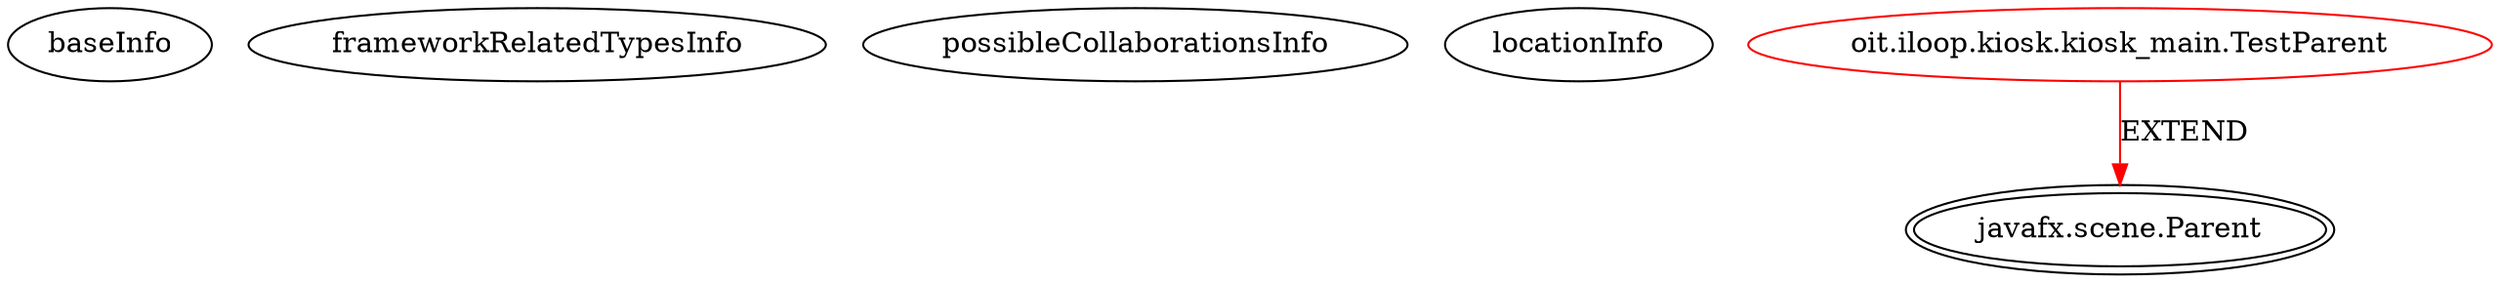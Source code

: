 digraph {
baseInfo[graphId=3145,category="extension_graph",isAnonymous=false,possibleRelation=false]
frameworkRelatedTypesInfo[0="javafx.scene.Parent"]
possibleCollaborationsInfo[]
locationInfo[projectName="iloop-kiosk-KIOSK-Project",filePath="/iloop-kiosk-KIOSK-Project/KIOSK-Project-master/src/oit/iloop/kiosk/kiosk_main/TestParent.java",contextSignature="TestParent",graphId="3145"]
0[label="oit.iloop.kiosk.kiosk_main.TestParent",vertexType="ROOT_CLIENT_CLASS_DECLARATION",isFrameworkType=false,color=red]
1[label="javafx.scene.Parent",vertexType="FRAMEWORK_CLASS_TYPE",isFrameworkType=true,peripheries=2]
0->1[label="EXTEND",color=red]
}
